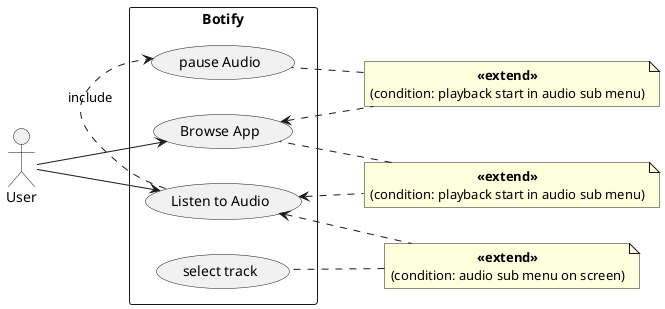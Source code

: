 @startuml
skinparam packageStyle rectangle
skinparam defaulttextalignment center
left to right direction
actor User as u
/'actor User as u2'/

note as n1
<b><<extend>></b>
(condition: playback start in audio sub menu)
end note

note as n2
<b><<extend>></b>
(condition: playback start in audio sub menu)
end note

note as n3
<b><<extend>></b>
(condition: audio sub menu on screen)
end note

/'note as n01
<b>extend</b>
(condition: audio sub menu on screen)
end note'/
/'
note as n02
<b>extend</b>

end note

note as n03
<b>extend</b>

end note'/

/'note "extend (condition: playback start in audio sub menu)" as n1
note "extend (condition: playback start in audio sub menu)" as n2
note "extend (condition: audio sub menu on screen)" as n3'/


rectangle "Botify" {
usecase "Browse App" as uc1
usecase "Listen to Audio" as uc2
usecase "select track" as uc3
usecase "pause Audio" as uc4
/'uc3 .> uc2 : extend
uc1 .> uc2 : extend'/
uc2 .> uc4 : include
'uc1 .> uc4 : include
}

uc1 <.. n1
n1 .. uc4

uc2 <.. n2
n2 .. uc1

uc2 <.. n3
n3 .. uc3

u --> uc1
u --> uc2

/'rectangle "Listen to audio" {
usecase "Browse App" as uc01
usecase "browse phone" as uc02
usecase "select track" as uc03
usecase "pause Audio" as uc04
'//'uc3 .> uc2 : extend
uc1 .> uc2 : extend'//'
uc01 .> uc04 : include
'uc03 .> uc01 : extend
'uc01 .> uc04 : include
}

uc01 <.. n01
n01 .. uc03

'//'uc02 <.. n02
n02 .. uc01

uc02 <.. n03
n03 .. uc03
'//'

u2 --> uc01
u2 --> uc02'/

@enduml